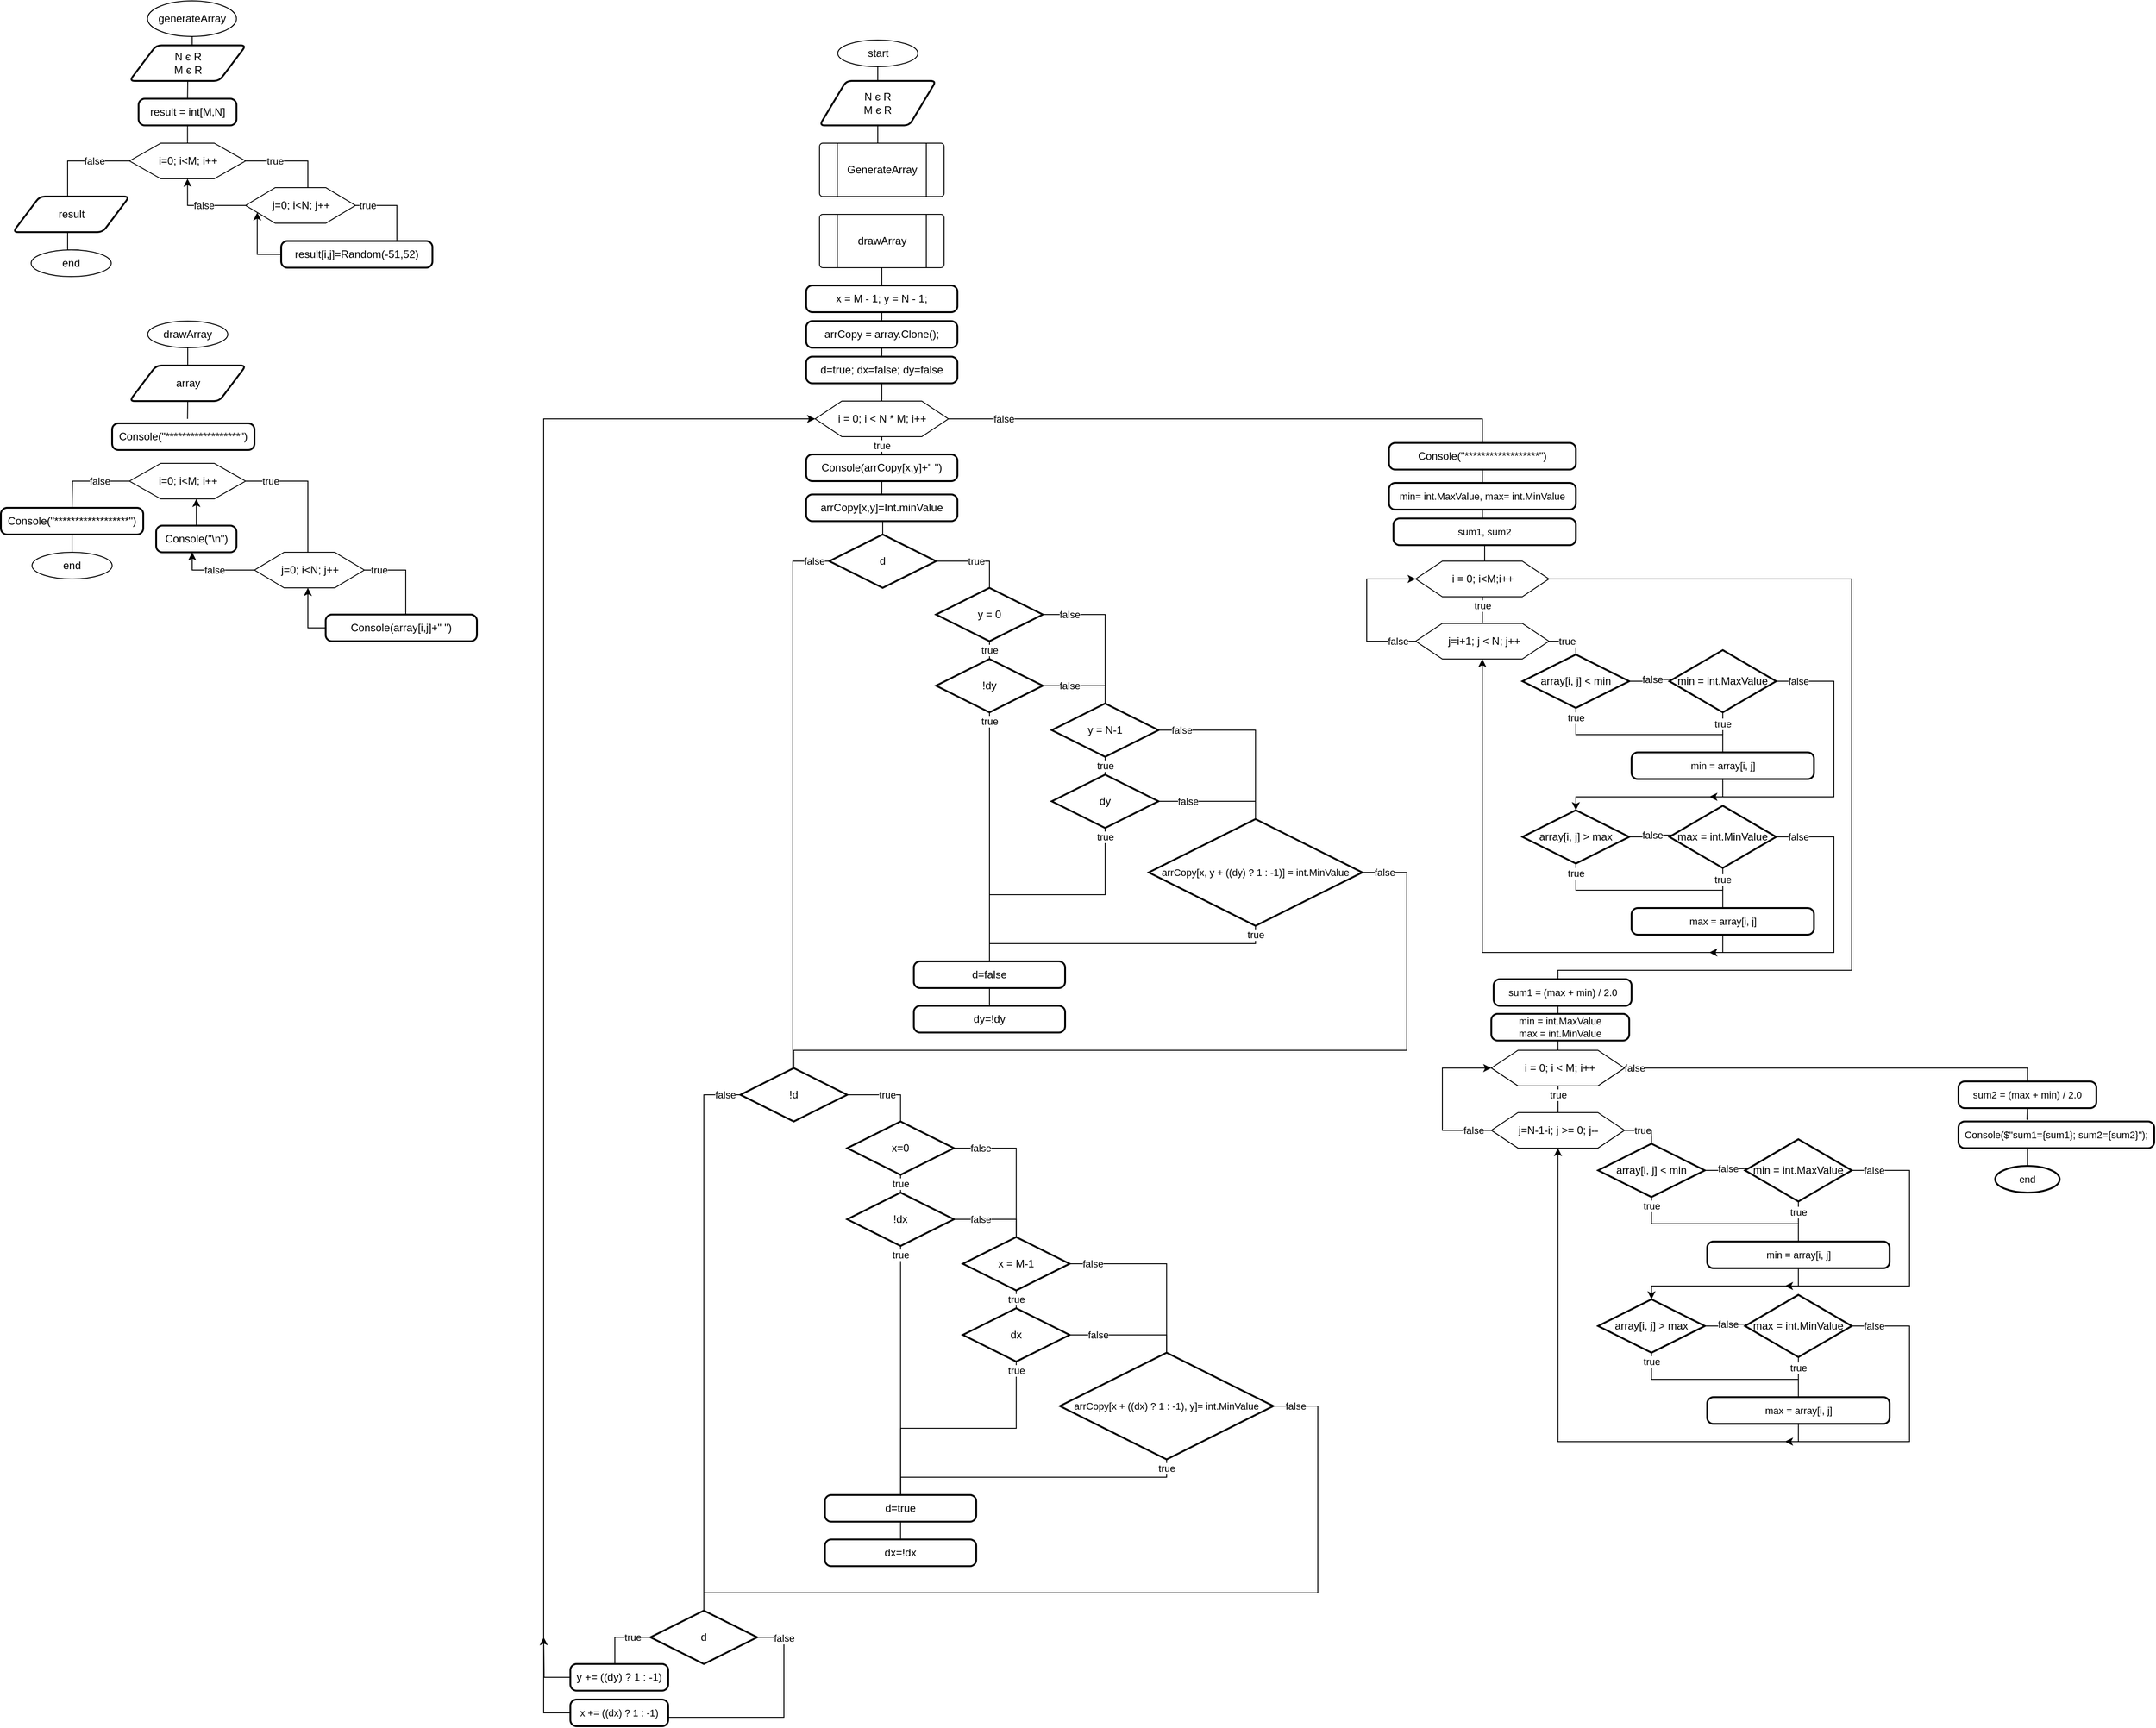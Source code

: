 <mxfile version="15.7.0" type="device"><diagram id="lzInudqwKLNqohVb2dtb" name="Page-1"><mxGraphModel dx="1760" dy="547" grid="1" gridSize="10" guides="1" tooltips="1" connect="1" arrows="1" fold="1" page="1" pageScale="1" pageWidth="827" pageHeight="1169" math="0" shadow="0"><root><mxCell id="0"/><mxCell id="1" parent="0"/><mxCell id="Ib7NTgxMP6ofR2ebiawX-1" style="edgeStyle=orthogonalEdgeStyle;rounded=0;orthogonalLoop=1;jettySize=auto;html=1;entryX=0.5;entryY=0;entryDx=0;entryDy=0;endArrow=none;endFill=0;" edge="1" parent="1" source="Ib7NTgxMP6ofR2ebiawX-2"><mxGeometry relative="1" as="geometry"><mxPoint x="175.5" y="134" as="targetPoint"/></mxGeometry></mxCell><mxCell id="Ib7NTgxMP6ofR2ebiawX-2" value="start" style="ellipse;whiteSpace=wrap;html=1;" vertex="1" parent="1"><mxGeometry x="130.5" y="74" width="90" height="30" as="geometry"/></mxCell><mxCell id="Ib7NTgxMP6ofR2ebiawX-5" style="edgeStyle=orthogonalEdgeStyle;rounded=0;orthogonalLoop=1;jettySize=auto;html=1;exitX=0.5;exitY=1;exitDx=0;exitDy=0;endArrow=none;endFill=0;" edge="1" parent="1"><mxGeometry relative="1" as="geometry"><mxPoint x="175.5" y="164" as="sourcePoint"/><mxPoint x="175.5" y="164" as="targetPoint"/></mxGeometry></mxCell><mxCell id="Ib7NTgxMP6ofR2ebiawX-10" style="edgeStyle=orthogonalEdgeStyle;rounded=0;orthogonalLoop=1;jettySize=auto;html=1;entryX=0.5;entryY=0;entryDx=0;entryDy=0;entryPerimeter=0;endArrow=none;endFill=0;" edge="1" parent="1" source="Ib7NTgxMP6ofR2ebiawX-11"><mxGeometry relative="1" as="geometry"><mxPoint x="175.5" y="190" as="targetPoint"/></mxGeometry></mxCell><mxCell id="Ib7NTgxMP6ofR2ebiawX-11" value="N є R&lt;br&gt;M є R" style="shape=parallelogram;html=1;strokeWidth=2;perimeter=parallelogramPerimeter;whiteSpace=wrap;rounded=1;arcSize=12;size=0.23;" vertex="1" parent="1"><mxGeometry x="110" y="120" width="131" height="50" as="geometry"/></mxCell><mxCell id="Ib7NTgxMP6ofR2ebiawX-25" style="edgeStyle=orthogonalEdgeStyle;rounded=0;orthogonalLoop=1;jettySize=auto;html=1;exitX=0.5;exitY=1;exitDx=0;exitDy=0;" edge="1" parent="1"><mxGeometry relative="1" as="geometry"><mxPoint x="-285" y="220" as="sourcePoint"/><mxPoint x="-285" y="220" as="targetPoint"/></mxGeometry></mxCell><mxCell id="Ib7NTgxMP6ofR2ebiawX-37" style="edgeStyle=orthogonalEdgeStyle;rounded=0;orthogonalLoop=1;jettySize=auto;html=1;exitX=0.5;exitY=1;exitDx=0;exitDy=0;entryX=0.5;entryY=0;entryDx=0;entryDy=0;endArrow=none;endFill=0;" edge="1" parent="1" source="Ib7NTgxMP6ofR2ebiawX-30" target="Ib7NTgxMP6ofR2ebiawX-36"><mxGeometry relative="1" as="geometry"/></mxCell><mxCell id="Ib7NTgxMP6ofR2ebiawX-30" value="N є R&lt;br&gt;M є R" style="shape=parallelogram;html=1;strokeWidth=2;perimeter=parallelogramPerimeter;whiteSpace=wrap;rounded=1;arcSize=12;size=0.23;" vertex="1" parent="1"><mxGeometry x="-665.5" y="80" width="131" height="40" as="geometry"/></mxCell><mxCell id="Ib7NTgxMP6ofR2ebiawX-35" value="true" style="edgeStyle=orthogonalEdgeStyle;rounded=0;orthogonalLoop=1;jettySize=auto;html=1;entryX=1;entryY=0.5;entryDx=0;entryDy=0;" edge="1" parent="1" source="Ib7NTgxMP6ofR2ebiawX-32" target="Ib7NTgxMP6ofR2ebiawX-34"><mxGeometry x="-0.626" relative="1" as="geometry"><Array as="points"><mxPoint x="-465" y="210"/><mxPoint x="-465" y="260"/></Array><mxPoint as="offset"/></mxGeometry></mxCell><mxCell id="Ib7NTgxMP6ofR2ebiawX-43" value="false" style="edgeStyle=orthogonalEdgeStyle;rounded=0;orthogonalLoop=1;jettySize=auto;html=1;exitX=0;exitY=0.5;exitDx=0;exitDy=0;entryX=0;entryY=0.5;entryDx=0;entryDy=0;" edge="1" parent="1" source="Ib7NTgxMP6ofR2ebiawX-32" target="Ib7NTgxMP6ofR2ebiawX-42"><mxGeometry x="-0.551" relative="1" as="geometry"><Array as="points"><mxPoint x="-735" y="210"/><mxPoint x="-735" y="270"/></Array><mxPoint as="offset"/></mxGeometry></mxCell><mxCell id="Ib7NTgxMP6ofR2ebiawX-32" value="i=0; i&amp;lt;M; i++" style="verticalLabelPosition=middle;verticalAlign=middle;html=1;shape=hexagon;perimeter=hexagonPerimeter2;arcSize=6;size=0.27;labelPosition=center;align=center;" vertex="1" parent="1"><mxGeometry x="-665.5" y="190" width="130.5" height="40" as="geometry"/></mxCell><mxCell id="Ib7NTgxMP6ofR2ebiawX-40" value="true" style="edgeStyle=orthogonalEdgeStyle;rounded=0;orthogonalLoop=1;jettySize=auto;html=1;exitX=1;exitY=0.75;exitDx=0;exitDy=0;endArrow=none;endFill=0;" edge="1" parent="1" source="Ib7NTgxMP6ofR2ebiawX-34" target="Ib7NTgxMP6ofR2ebiawX-39"><mxGeometry x="-0.367" relative="1" as="geometry"><Array as="points"><mxPoint x="-425" y="260"/><mxPoint x="-365" y="260"/><mxPoint x="-365" y="315"/></Array><mxPoint as="offset"/></mxGeometry></mxCell><mxCell id="Ib7NTgxMP6ofR2ebiawX-41" value="false" style="edgeStyle=orthogonalEdgeStyle;rounded=0;orthogonalLoop=1;jettySize=auto;html=1;entryX=0.5;entryY=1;entryDx=0;entryDy=0;" edge="1" parent="1" source="Ib7NTgxMP6ofR2ebiawX-34" target="Ib7NTgxMP6ofR2ebiawX-32"><mxGeometry relative="1" as="geometry"><Array as="points"><mxPoint x="-600" y="260"/></Array></mxGeometry></mxCell><mxCell id="Ib7NTgxMP6ofR2ebiawX-34" value="j=0; i&amp;lt;N; j++" style="verticalLabelPosition=middle;verticalAlign=middle;html=1;shape=hexagon;perimeter=hexagonPerimeter2;arcSize=6;size=0.27;labelPosition=center;align=center;" vertex="1" parent="1"><mxGeometry x="-535" y="240" width="123.5" height="40" as="geometry"/></mxCell><mxCell id="Ib7NTgxMP6ofR2ebiawX-38" style="edgeStyle=orthogonalEdgeStyle;rounded=0;orthogonalLoop=1;jettySize=auto;html=1;exitX=0.5;exitY=1;exitDx=0;exitDy=0;entryX=0.5;entryY=0;entryDx=0;entryDy=0;endArrow=none;endFill=0;" edge="1" parent="1" source="Ib7NTgxMP6ofR2ebiawX-36" target="Ib7NTgxMP6ofR2ebiawX-32"><mxGeometry relative="1" as="geometry"/></mxCell><mxCell id="Ib7NTgxMP6ofR2ebiawX-36" value="result = int[M,N]" style="rounded=1;whiteSpace=wrap;html=1;absoluteArcSize=1;arcSize=14;strokeWidth=2;" vertex="1" parent="1"><mxGeometry x="-655.25" y="140" width="110" height="30" as="geometry"/></mxCell><mxCell id="Ib7NTgxMP6ofR2ebiawX-47" style="edgeStyle=orthogonalEdgeStyle;rounded=0;orthogonalLoop=1;jettySize=auto;html=1;entryX=0;entryY=0.75;entryDx=0;entryDy=0;" edge="1" parent="1" source="Ib7NTgxMP6ofR2ebiawX-39" target="Ib7NTgxMP6ofR2ebiawX-34"><mxGeometry relative="1" as="geometry"><Array as="points"><mxPoint x="-522" y="315"/></Array></mxGeometry></mxCell><mxCell id="Ib7NTgxMP6ofR2ebiawX-39" value="result[i,j]=Random(-51,52)" style="rounded=1;whiteSpace=wrap;html=1;absoluteArcSize=1;arcSize=14;strokeWidth=2;" vertex="1" parent="1"><mxGeometry x="-495" y="300" width="170" height="30" as="geometry"/></mxCell><mxCell id="Ib7NTgxMP6ofR2ebiawX-48" style="edgeStyle=orthogonalEdgeStyle;rounded=0;orthogonalLoop=1;jettySize=auto;html=1;exitX=0.5;exitY=1;exitDx=0;exitDy=0;entryX=0.596;entryY=0;entryDx=0;entryDy=0;entryPerimeter=0;endArrow=none;endFill=0;" edge="1" parent="1" source="Ib7NTgxMP6ofR2ebiawX-42" target="Ib7NTgxMP6ofR2ebiawX-46"><mxGeometry relative="1" as="geometry"><Array as="points"><mxPoint x="-735" y="290"/><mxPoint x="-735" y="310"/></Array></mxGeometry></mxCell><mxCell id="Ib7NTgxMP6ofR2ebiawX-42" value="result" style="shape=parallelogram;html=1;strokeWidth=2;perimeter=parallelogramPerimeter;whiteSpace=wrap;rounded=1;arcSize=12;size=0.23;" vertex="1" parent="1"><mxGeometry x="-796.5" y="250" width="131" height="40" as="geometry"/></mxCell><mxCell id="Ib7NTgxMP6ofR2ebiawX-73" style="edgeStyle=orthogonalEdgeStyle;rounded=0;orthogonalLoop=1;jettySize=auto;html=1;exitX=0;exitY=1;exitDx=0;exitDy=0;entryX=0.5;entryY=0;entryDx=0;entryDy=0;endArrow=none;endFill=0;" edge="1" parent="1" source="Ib7NTgxMP6ofR2ebiawX-44" target="Ib7NTgxMP6ofR2ebiawX-30"><mxGeometry relative="1" as="geometry"><Array as="points"><mxPoint x="-595" y="56"/><mxPoint x="-595" y="80"/></Array></mxGeometry></mxCell><mxCell id="Ib7NTgxMP6ofR2ebiawX-44" value="generateArray" style="ellipse;whiteSpace=wrap;html=1;" vertex="1" parent="1"><mxGeometry x="-645.25" y="30" width="100" height="40" as="geometry"/></mxCell><mxCell id="Ib7NTgxMP6ofR2ebiawX-46" value="end" style="ellipse;whiteSpace=wrap;html=1;" vertex="1" parent="1"><mxGeometry x="-776" y="310" width="90" height="30" as="geometry"/></mxCell><mxCell id="Ib7NTgxMP6ofR2ebiawX-51" style="edgeStyle=orthogonalEdgeStyle;rounded=0;orthogonalLoop=1;jettySize=auto;html=1;exitX=0.5;exitY=1;exitDx=0;exitDy=0;entryX=0.5;entryY=0;entryDx=0;entryDy=0;endArrow=none;endFill=0;" edge="1" parent="1" source="Ib7NTgxMP6ofR2ebiawX-52"><mxGeometry relative="1" as="geometry"><mxPoint x="-600.25" y="500" as="targetPoint"/></mxGeometry></mxCell><mxCell id="Ib7NTgxMP6ofR2ebiawX-52" value="array" style="shape=parallelogram;html=1;strokeWidth=2;perimeter=parallelogramPerimeter;whiteSpace=wrap;rounded=1;arcSize=12;size=0.23;" vertex="1" parent="1"><mxGeometry x="-665.5" y="440" width="131" height="40" as="geometry"/></mxCell><mxCell id="Ib7NTgxMP6ofR2ebiawX-53" value="true" style="edgeStyle=orthogonalEdgeStyle;rounded=0;orthogonalLoop=1;jettySize=auto;html=1;endArrow=none;endFill=0;" edge="1" parent="1" source="Ib7NTgxMP6ofR2ebiawX-55" target="Ib7NTgxMP6ofR2ebiawX-58"><mxGeometry x="-0.626" relative="1" as="geometry"><Array as="points"><mxPoint x="-465" y="570"/></Array><mxPoint as="offset"/></mxGeometry></mxCell><mxCell id="Ib7NTgxMP6ofR2ebiawX-67" value="false" style="edgeStyle=orthogonalEdgeStyle;rounded=0;orthogonalLoop=1;jettySize=auto;html=1;exitX=0;exitY=0.5;exitDx=0;exitDy=0;endArrow=none;endFill=0;" edge="1" parent="1" source="Ib7NTgxMP6ofR2ebiawX-55"><mxGeometry x="-0.287" relative="1" as="geometry"><mxPoint x="-730" y="600" as="targetPoint"/><mxPoint as="offset"/></mxGeometry></mxCell><mxCell id="Ib7NTgxMP6ofR2ebiawX-55" value="i=0; i&amp;lt;M; i++" style="verticalLabelPosition=middle;verticalAlign=middle;html=1;shape=hexagon;perimeter=hexagonPerimeter2;arcSize=6;size=0.27;labelPosition=center;align=center;" vertex="1" parent="1"><mxGeometry x="-665.5" y="550" width="130.5" height="40" as="geometry"/></mxCell><mxCell id="Ib7NTgxMP6ofR2ebiawX-56" value="true" style="edgeStyle=orthogonalEdgeStyle;rounded=0;orthogonalLoop=1;jettySize=auto;html=1;exitX=1;exitY=0.75;exitDx=0;exitDy=0;endArrow=none;endFill=0;" edge="1" parent="1" source="Ib7NTgxMP6ofR2ebiawX-58" target="Ib7NTgxMP6ofR2ebiawX-62"><mxGeometry x="-0.367" relative="1" as="geometry"><Array as="points"><mxPoint x="-415" y="670"/><mxPoint x="-355" y="670"/><mxPoint x="-355" y="725"/></Array><mxPoint as="offset"/></mxGeometry></mxCell><mxCell id="Ib7NTgxMP6ofR2ebiawX-57" value="false" style="edgeStyle=orthogonalEdgeStyle;rounded=0;orthogonalLoop=1;jettySize=auto;html=1;" edge="1" parent="1" source="Ib7NTgxMP6ofR2ebiawX-58" target="Ib7NTgxMP6ofR2ebiawX-71"><mxGeometry relative="1" as="geometry"><Array as="points"><mxPoint x="-595" y="670"/></Array><mxPoint x="-600" y="660" as="targetPoint"/></mxGeometry></mxCell><mxCell id="Ib7NTgxMP6ofR2ebiawX-58" value="j=0; i&amp;lt;N; j++" style="verticalLabelPosition=middle;verticalAlign=middle;html=1;shape=hexagon;perimeter=hexagonPerimeter2;arcSize=6;size=0.27;labelPosition=center;align=center;" vertex="1" parent="1"><mxGeometry x="-525" y="650" width="123.5" height="40" as="geometry"/></mxCell><mxCell id="Ib7NTgxMP6ofR2ebiawX-61" style="edgeStyle=orthogonalEdgeStyle;rounded=0;orthogonalLoop=1;jettySize=auto;html=1;" edge="1" parent="1" source="Ib7NTgxMP6ofR2ebiawX-62" target="Ib7NTgxMP6ofR2ebiawX-58"><mxGeometry relative="1" as="geometry"><Array as="points"><mxPoint x="-465" y="735"/></Array></mxGeometry></mxCell><mxCell id="Ib7NTgxMP6ofR2ebiawX-62" value="Console(array[i,j]+&quot; &quot;)" style="rounded=1;whiteSpace=wrap;html=1;absoluteArcSize=1;arcSize=14;strokeWidth=2;" vertex="1" parent="1"><mxGeometry x="-445" y="720" width="170" height="30" as="geometry"/></mxCell><mxCell id="Ib7NTgxMP6ofR2ebiawX-74" style="edgeStyle=orthogonalEdgeStyle;rounded=0;orthogonalLoop=1;jettySize=auto;html=1;exitX=0.5;exitY=1;exitDx=0;exitDy=0;entryX=0.5;entryY=0;entryDx=0;entryDy=0;endArrow=none;endFill=0;" edge="1" parent="1" source="Ib7NTgxMP6ofR2ebiawX-65" target="Ib7NTgxMP6ofR2ebiawX-52"><mxGeometry relative="1" as="geometry"/></mxCell><mxCell id="Ib7NTgxMP6ofR2ebiawX-65" value="drawArray" style="ellipse;whiteSpace=wrap;html=1;" vertex="1" parent="1"><mxGeometry x="-645" y="390" width="90" height="30" as="geometry"/></mxCell><mxCell id="Ib7NTgxMP6ofR2ebiawX-66" value="end" style="ellipse;whiteSpace=wrap;html=1;" vertex="1" parent="1"><mxGeometry x="-775" y="650" width="90" height="30" as="geometry"/></mxCell><mxCell id="Ib7NTgxMP6ofR2ebiawX-68" value="Console(&quot;******************&quot;)" style="rounded=1;whiteSpace=wrap;html=1;absoluteArcSize=1;arcSize=14;strokeWidth=2;" vertex="1" parent="1"><mxGeometry x="-685" y="505" width="160" height="30" as="geometry"/></mxCell><mxCell id="Ib7NTgxMP6ofR2ebiawX-70" style="edgeStyle=orthogonalEdgeStyle;rounded=0;orthogonalLoop=1;jettySize=auto;html=1;endArrow=none;endFill=0;" edge="1" parent="1" source="Ib7NTgxMP6ofR2ebiawX-69" target="Ib7NTgxMP6ofR2ebiawX-66"><mxGeometry relative="1" as="geometry"/></mxCell><mxCell id="Ib7NTgxMP6ofR2ebiawX-69" value="Console(&quot;******************&quot;)" style="rounded=1;whiteSpace=wrap;html=1;absoluteArcSize=1;arcSize=14;strokeWidth=2;" vertex="1" parent="1"><mxGeometry x="-810" y="600" width="160" height="30" as="geometry"/></mxCell><mxCell id="Ib7NTgxMP6ofR2ebiawX-72" style="edgeStyle=orthogonalEdgeStyle;rounded=0;orthogonalLoop=1;jettySize=auto;html=1;" edge="1" parent="1" source="Ib7NTgxMP6ofR2ebiawX-71" target="Ib7NTgxMP6ofR2ebiawX-55"><mxGeometry relative="1" as="geometry"><Array as="points"><mxPoint x="-590" y="600"/><mxPoint x="-590" y="600"/></Array></mxGeometry></mxCell><mxCell id="Ib7NTgxMP6ofR2ebiawX-71" value="Console(&quot;\n&quot;)" style="rounded=1;whiteSpace=wrap;html=1;absoluteArcSize=1;arcSize=14;strokeWidth=2;" vertex="1" parent="1"><mxGeometry x="-635.5" y="620" width="90.25" height="30" as="geometry"/></mxCell><mxCell id="Ib7NTgxMP6ofR2ebiawX-75" value="GenerateArray" style="verticalLabelPosition=middle;verticalAlign=middle;html=1;shape=process;whiteSpace=wrap;rounded=1;size=0.14;arcSize=6;labelPosition=center;align=center;" vertex="1" parent="1"><mxGeometry x="110" y="190" width="140" height="60" as="geometry"/></mxCell><mxCell id="Ib7NTgxMP6ofR2ebiawX-84" style="edgeStyle=orthogonalEdgeStyle;rounded=0;orthogonalLoop=1;jettySize=auto;html=1;exitX=0.5;exitY=1;exitDx=0;exitDy=0;entryX=0.5;entryY=0;entryDx=0;entryDy=0;fontColor=none;endArrow=none;endFill=0;" edge="1" parent="1" source="Ib7NTgxMP6ofR2ebiawX-76" target="Ib7NTgxMP6ofR2ebiawX-81"><mxGeometry relative="1" as="geometry"/></mxCell><mxCell id="Ib7NTgxMP6ofR2ebiawX-76" value="drawArray" style="verticalLabelPosition=middle;verticalAlign=middle;html=1;shape=process;whiteSpace=wrap;rounded=1;size=0.14;arcSize=6;labelPosition=center;align=center;" vertex="1" parent="1"><mxGeometry x="110" y="270" width="140" height="60" as="geometry"/></mxCell><mxCell id="Ib7NTgxMP6ofR2ebiawX-80" value="true" style="edgeStyle=orthogonalEdgeStyle;rounded=0;orthogonalLoop=1;jettySize=auto;html=1;exitX=0.5;exitY=1;exitDx=0;exitDy=0;entryX=0.5;entryY=0;entryDx=0;entryDy=0;fontColor=none;endArrow=none;endFill=0;" edge="1" parent="1" source="Ib7NTgxMP6ofR2ebiawX-77" target="Ib7NTgxMP6ofR2ebiawX-79"><mxGeometry relative="1" as="geometry"/></mxCell><mxCell id="Ib7NTgxMP6ofR2ebiawX-223" value="false" style="edgeStyle=orthogonalEdgeStyle;rounded=0;orthogonalLoop=1;jettySize=auto;html=1;fontSize=11;fontColor=none;endArrow=none;endFill=0;entryX=0.5;entryY=0;entryDx=0;entryDy=0;" edge="1" parent="1" source="Ib7NTgxMP6ofR2ebiawX-77" target="Ib7NTgxMP6ofR2ebiawX-222"><mxGeometry x="-0.803" relative="1" as="geometry"><mxPoint x="510" y="500" as="targetPoint"/><Array as="points"><mxPoint x="855" y="500"/></Array><mxPoint as="offset"/></mxGeometry></mxCell><mxCell id="Ib7NTgxMP6ofR2ebiawX-77" value="i = 0; i &lt; N * M; i++" style="verticalLabelPosition=middle;verticalAlign=middle;html=1;shape=hexagon;perimeter=hexagonPerimeter2;arcSize=6;size=0.2;fontColor=none;fillColor=default;strokeColor=default;labelPosition=center;align=center;" vertex="1" parent="1"><mxGeometry x="105.13" y="480" width="149.75" height="40" as="geometry"/></mxCell><mxCell id="Ib7NTgxMP6ofR2ebiawX-89" style="edgeStyle=orthogonalEdgeStyle;rounded=0;orthogonalLoop=1;jettySize=auto;html=1;exitX=0.5;exitY=1;exitDx=0;exitDy=0;entryX=0.5;entryY=0;entryDx=0;entryDy=0;fontColor=none;endArrow=none;endFill=0;" edge="1" parent="1" source="Ib7NTgxMP6ofR2ebiawX-79" target="Ib7NTgxMP6ofR2ebiawX-88"><mxGeometry relative="1" as="geometry"/></mxCell><mxCell id="Ib7NTgxMP6ofR2ebiawX-79" value="Console(arrCopy[x,y]+&quot; &quot;)" style="rounded=1;whiteSpace=wrap;html=1;absoluteArcSize=1;arcSize=14;strokeWidth=2;" vertex="1" parent="1"><mxGeometry x="95" y="540" width="170" height="30" as="geometry"/></mxCell><mxCell id="Ib7NTgxMP6ofR2ebiawX-85" style="edgeStyle=orthogonalEdgeStyle;rounded=0;orthogonalLoop=1;jettySize=auto;html=1;exitX=0.5;exitY=1;exitDx=0;exitDy=0;fontColor=none;endArrow=none;endFill=0;" edge="1" parent="1" source="Ib7NTgxMP6ofR2ebiawX-81" target="Ib7NTgxMP6ofR2ebiawX-82"><mxGeometry relative="1" as="geometry"/></mxCell><mxCell id="Ib7NTgxMP6ofR2ebiawX-81" value="x = M - 1; y = N - 1;" style="rounded=1;whiteSpace=wrap;html=1;absoluteArcSize=1;arcSize=14;strokeWidth=2;" vertex="1" parent="1"><mxGeometry x="95" y="350" width="170" height="30" as="geometry"/></mxCell><mxCell id="Ib7NTgxMP6ofR2ebiawX-86" style="edgeStyle=orthogonalEdgeStyle;rounded=0;orthogonalLoop=1;jettySize=auto;html=1;exitX=0.5;exitY=1;exitDx=0;exitDy=0;entryX=0.5;entryY=0;entryDx=0;entryDy=0;fontColor=none;endArrow=none;endFill=0;" edge="1" parent="1" source="Ib7NTgxMP6ofR2ebiawX-82" target="Ib7NTgxMP6ofR2ebiawX-83"><mxGeometry relative="1" as="geometry"/></mxCell><mxCell id="Ib7NTgxMP6ofR2ebiawX-82" value="arrCopy = array.Clone();" style="rounded=1;whiteSpace=wrap;html=1;absoluteArcSize=1;arcSize=14;strokeWidth=2;" vertex="1" parent="1"><mxGeometry x="95" y="390" width="170" height="30" as="geometry"/></mxCell><mxCell id="Ib7NTgxMP6ofR2ebiawX-87" style="edgeStyle=orthogonalEdgeStyle;rounded=0;orthogonalLoop=1;jettySize=auto;html=1;exitX=0.5;exitY=1;exitDx=0;exitDy=0;fontColor=none;endArrow=none;endFill=0;" edge="1" parent="1" source="Ib7NTgxMP6ofR2ebiawX-83" target="Ib7NTgxMP6ofR2ebiawX-77"><mxGeometry relative="1" as="geometry"/></mxCell><mxCell id="Ib7NTgxMP6ofR2ebiawX-83" value="d=true; dx=false; dy=false" style="rounded=1;whiteSpace=wrap;html=1;absoluteArcSize=1;arcSize=14;strokeWidth=2;" vertex="1" parent="1"><mxGeometry x="95" y="430" width="170" height="30" as="geometry"/></mxCell><mxCell id="Ib7NTgxMP6ofR2ebiawX-91" style="edgeStyle=orthogonalEdgeStyle;rounded=0;orthogonalLoop=1;jettySize=auto;html=1;entryX=0.5;entryY=0;entryDx=0;entryDy=0;entryPerimeter=0;fontColor=none;endArrow=none;endFill=0;" edge="1" parent="1" source="Ib7NTgxMP6ofR2ebiawX-88" target="Ib7NTgxMP6ofR2ebiawX-90"><mxGeometry relative="1" as="geometry"><Array as="points"><mxPoint x="181" y="630"/><mxPoint x="181" y="630"/></Array></mxGeometry></mxCell><mxCell id="Ib7NTgxMP6ofR2ebiawX-88" value="arrCopy[x,y]=Int.minValue" style="rounded=1;whiteSpace=wrap;html=1;absoluteArcSize=1;arcSize=14;strokeWidth=2;" vertex="1" parent="1"><mxGeometry x="95" y="585" width="170" height="30" as="geometry"/></mxCell><mxCell id="Ib7NTgxMP6ofR2ebiawX-160" value="true" style="edgeStyle=orthogonalEdgeStyle;rounded=0;orthogonalLoop=1;jettySize=auto;html=1;entryX=0.5;entryY=0;entryDx=0;entryDy=0;entryPerimeter=0;fontSize=11;fontColor=none;endArrow=none;endFill=0;exitX=1;exitY=0.5;exitDx=0;exitDy=0;exitPerimeter=0;" edge="1" parent="1" source="Ib7NTgxMP6ofR2ebiawX-90" target="Ib7NTgxMP6ofR2ebiawX-93"><mxGeometry relative="1" as="geometry"><Array as="points"><mxPoint x="301" y="660"/></Array></mxGeometry></mxCell><mxCell id="Ib7NTgxMP6ofR2ebiawX-187" value="false" style="edgeStyle=orthogonalEdgeStyle;rounded=0;orthogonalLoop=1;jettySize=auto;html=1;entryX=0.5;entryY=0;entryDx=0;entryDy=0;fontSize=11;fontColor=none;endArrow=none;endFill=0;entryPerimeter=0;" edge="1" parent="1" source="Ib7NTgxMP6ofR2ebiawX-90" target="Ib7NTgxMP6ofR2ebiawX-191"><mxGeometry x="-0.944" relative="1" as="geometry"><Array as="points"><mxPoint x="80" y="660"/><mxPoint x="80" y="1230"/></Array><mxPoint as="offset"/></mxGeometry></mxCell><mxCell id="Ib7NTgxMP6ofR2ebiawX-90" value="d" style="strokeWidth=2;html=1;shape=mxgraph.flowchart.decision;whiteSpace=wrap;fontColor=none;fillColor=default;gradientColor=none;" vertex="1" parent="1"><mxGeometry x="121" y="630" width="120" height="60" as="geometry"/></mxCell><mxCell id="Ib7NTgxMP6ofR2ebiawX-159" value="false" style="edgeStyle=orthogonalEdgeStyle;rounded=0;orthogonalLoop=1;jettySize=auto;html=1;exitX=1;exitY=0.5;exitDx=0;exitDy=0;exitPerimeter=0;entryX=0.5;entryY=0;entryDx=0;entryDy=0;entryPerimeter=0;fontSize=11;fontColor=none;endArrow=none;endFill=0;" edge="1" parent="1" source="Ib7NTgxMP6ofR2ebiawX-92" target="Ib7NTgxMP6ofR2ebiawX-101"><mxGeometry x="-0.333" relative="1" as="geometry"><mxPoint as="offset"/></mxGeometry></mxCell><mxCell id="Ib7NTgxMP6ofR2ebiawX-163" value="true" style="edgeStyle=orthogonalEdgeStyle;rounded=0;orthogonalLoop=1;jettySize=auto;html=1;exitX=0.5;exitY=1;exitDx=0;exitDy=0;exitPerimeter=0;fontSize=11;fontColor=none;endArrow=none;endFill=0;" edge="1" parent="1" source="Ib7NTgxMP6ofR2ebiawX-92" target="Ib7NTgxMP6ofR2ebiawX-105"><mxGeometry x="-0.929" relative="1" as="geometry"><mxPoint as="offset"/></mxGeometry></mxCell><mxCell id="Ib7NTgxMP6ofR2ebiawX-92" value="!dy" style="strokeWidth=2;html=1;shape=mxgraph.flowchart.decision;whiteSpace=wrap;fontColor=none;fillColor=default;gradientColor=none;" vertex="1" parent="1"><mxGeometry x="241" y="770" width="120" height="60" as="geometry"/></mxCell><mxCell id="Ib7NTgxMP6ofR2ebiawX-98" value="true" style="edgeStyle=orthogonalEdgeStyle;rounded=0;orthogonalLoop=1;jettySize=auto;html=1;exitX=0.5;exitY=1;exitDx=0;exitDy=0;exitPerimeter=0;entryX=0.5;entryY=0;entryDx=0;entryDy=0;entryPerimeter=0;fontColor=none;endArrow=none;endFill=0;" edge="1" parent="1" source="Ib7NTgxMP6ofR2ebiawX-93" target="Ib7NTgxMP6ofR2ebiawX-92"><mxGeometry relative="1" as="geometry"/></mxCell><mxCell id="Ib7NTgxMP6ofR2ebiawX-158" value="false" style="edgeStyle=orthogonalEdgeStyle;rounded=0;orthogonalLoop=1;jettySize=auto;html=1;entryX=0.5;entryY=0;entryDx=0;entryDy=0;entryPerimeter=0;fontSize=11;fontColor=none;endArrow=none;endFill=0;" edge="1" parent="1" source="Ib7NTgxMP6ofR2ebiawX-93" target="Ib7NTgxMP6ofR2ebiawX-101"><mxGeometry x="-0.647" relative="1" as="geometry"><mxPoint as="offset"/></mxGeometry></mxCell><mxCell id="Ib7NTgxMP6ofR2ebiawX-93" value="y = 0" style="strokeWidth=2;html=1;shape=mxgraph.flowchart.decision;whiteSpace=wrap;fontColor=none;fillColor=default;gradientColor=none;" vertex="1" parent="1"><mxGeometry x="241" y="690" width="120" height="60" as="geometry"/></mxCell><mxCell id="Ib7NTgxMP6ofR2ebiawX-162" value="false" style="edgeStyle=orthogonalEdgeStyle;rounded=0;orthogonalLoop=1;jettySize=auto;html=1;exitX=1;exitY=0.5;exitDx=0;exitDy=0;exitPerimeter=0;fontSize=11;fontColor=none;endArrow=none;endFill=0;" edge="1" parent="1" source="Ib7NTgxMP6ofR2ebiawX-99" target="Ib7NTgxMP6ofR2ebiawX-103"><mxGeometry x="-0.5" relative="1" as="geometry"><mxPoint as="offset"/></mxGeometry></mxCell><mxCell id="Ib7NTgxMP6ofR2ebiawX-164" value="true" style="edgeStyle=orthogonalEdgeStyle;rounded=0;orthogonalLoop=1;jettySize=auto;html=1;exitX=0.5;exitY=1;exitDx=0;exitDy=0;exitPerimeter=0;fontSize=11;fontColor=none;endArrow=none;endFill=0;entryX=0.5;entryY=0;entryDx=0;entryDy=0;" edge="1" parent="1" source="Ib7NTgxMP6ofR2ebiawX-99" target="Ib7NTgxMP6ofR2ebiawX-105"><mxGeometry x="-0.929" relative="1" as="geometry"><mxPoint x="300" y="1070.0" as="targetPoint"/><mxPoint as="offset"/></mxGeometry></mxCell><mxCell id="Ib7NTgxMP6ofR2ebiawX-99" value="dy" style="strokeWidth=2;html=1;shape=mxgraph.flowchart.decision;whiteSpace=wrap;fontColor=none;fillColor=default;gradientColor=none;" vertex="1" parent="1"><mxGeometry x="371" y="900" width="120" height="60" as="geometry"/></mxCell><mxCell id="Ib7NTgxMP6ofR2ebiawX-100" value="true" style="edgeStyle=orthogonalEdgeStyle;rounded=0;orthogonalLoop=1;jettySize=auto;html=1;exitX=0.5;exitY=1;exitDx=0;exitDy=0;exitPerimeter=0;entryX=0.5;entryY=0;entryDx=0;entryDy=0;entryPerimeter=0;fontColor=none;endArrow=none;endFill=0;" edge="1" parent="1" source="Ib7NTgxMP6ofR2ebiawX-101" target="Ib7NTgxMP6ofR2ebiawX-99"><mxGeometry relative="1" as="geometry"/></mxCell><mxCell id="Ib7NTgxMP6ofR2ebiawX-161" value="false" style="edgeStyle=orthogonalEdgeStyle;rounded=0;orthogonalLoop=1;jettySize=auto;html=1;exitX=1;exitY=0.5;exitDx=0;exitDy=0;exitPerimeter=0;fontSize=11;fontColor=none;endArrow=none;endFill=0;" edge="1" parent="1" source="Ib7NTgxMP6ofR2ebiawX-101" target="Ib7NTgxMP6ofR2ebiawX-103"><mxGeometry x="-0.75" relative="1" as="geometry"><mxPoint as="offset"/></mxGeometry></mxCell><mxCell id="Ib7NTgxMP6ofR2ebiawX-101" value="y = N-1" style="strokeWidth=2;html=1;shape=mxgraph.flowchart.decision;whiteSpace=wrap;fontColor=none;fillColor=default;gradientColor=none;" vertex="1" parent="1"><mxGeometry x="371" y="820" width="120" height="60" as="geometry"/></mxCell><mxCell id="Ib7NTgxMP6ofR2ebiawX-165" value="true" style="edgeStyle=orthogonalEdgeStyle;rounded=0;orthogonalLoop=1;jettySize=auto;html=1;exitX=0.5;exitY=1;exitDx=0;exitDy=0;exitPerimeter=0;fontSize=11;fontColor=none;endArrow=none;endFill=0;" edge="1" parent="1" source="Ib7NTgxMP6ofR2ebiawX-103" target="Ib7NTgxMP6ofR2ebiawX-105"><mxGeometry x="-0.941" relative="1" as="geometry"><mxPoint as="offset"/></mxGeometry></mxCell><mxCell id="Ib7NTgxMP6ofR2ebiawX-186" value="false" style="edgeStyle=orthogonalEdgeStyle;rounded=0;orthogonalLoop=1;jettySize=auto;html=1;entryX=0.5;entryY=0;entryDx=0;entryDy=0;entryPerimeter=0;fontSize=11;fontColor=none;endArrow=none;endFill=0;" edge="1" parent="1" source="Ib7NTgxMP6ofR2ebiawX-103" target="Ib7NTgxMP6ofR2ebiawX-191"><mxGeometry x="-0.948" relative="1" as="geometry"><mxPoint x="301" y="1310" as="targetPoint"/><Array as="points"><mxPoint x="770" y="1010"/><mxPoint x="770" y="1210"/><mxPoint x="81" y="1210"/></Array><mxPoint as="offset"/></mxGeometry></mxCell><mxCell id="Ib7NTgxMP6ofR2ebiawX-103" value="arrCopy[x, y + ((dy) ? 1 : -1)] = int.MinValue" style="strokeWidth=2;html=1;shape=mxgraph.flowchart.decision;whiteSpace=wrap;fontColor=none;fillColor=default;gradientColor=none;fontSize=11;" vertex="1" parent="1"><mxGeometry x="480" y="950" width="240" height="120" as="geometry"/></mxCell><mxCell id="Ib7NTgxMP6ofR2ebiawX-110" style="edgeStyle=orthogonalEdgeStyle;rounded=0;orthogonalLoop=1;jettySize=auto;html=1;exitX=0.5;exitY=1;exitDx=0;exitDy=0;entryX=0.5;entryY=0;entryDx=0;entryDy=0;fontSize=11;fontColor=none;endArrow=none;endFill=0;" edge="1" parent="1" source="Ib7NTgxMP6ofR2ebiawX-105" target="Ib7NTgxMP6ofR2ebiawX-106"><mxGeometry relative="1" as="geometry"/></mxCell><mxCell id="Ib7NTgxMP6ofR2ebiawX-105" value="d=false" style="rounded=1;whiteSpace=wrap;html=1;absoluteArcSize=1;arcSize=14;strokeWidth=2;" vertex="1" parent="1"><mxGeometry x="216" y="1110" width="170" height="30" as="geometry"/></mxCell><mxCell id="Ib7NTgxMP6ofR2ebiawX-106" value="dy=!dy" style="rounded=1;whiteSpace=wrap;html=1;absoluteArcSize=1;arcSize=14;strokeWidth=2;" vertex="1" parent="1"><mxGeometry x="216" y="1160" width="170" height="30" as="geometry"/></mxCell><mxCell id="Ib7NTgxMP6ofR2ebiawX-189" value="true" style="edgeStyle=orthogonalEdgeStyle;rounded=0;orthogonalLoop=1;jettySize=auto;html=1;entryX=0.5;entryY=0;entryDx=0;entryDy=0;entryPerimeter=0;fontSize=11;fontColor=none;endArrow=none;endFill=0;exitX=1;exitY=0.5;exitDx=0;exitDy=0;exitPerimeter=0;" edge="1" parent="1" source="Ib7NTgxMP6ofR2ebiawX-191" target="Ib7NTgxMP6ofR2ebiawX-197"><mxGeometry relative="1" as="geometry"><Array as="points"><mxPoint x="201.11" y="1260"/></Array></mxGeometry></mxCell><mxCell id="Ib7NTgxMP6ofR2ebiawX-190" value="false" style="edgeStyle=orthogonalEdgeStyle;rounded=0;orthogonalLoop=1;jettySize=auto;html=1;fontSize=11;fontColor=none;endArrow=none;endFill=0;entryX=0.5;entryY=0;entryDx=0;entryDy=0;entryPerimeter=0;" edge="1" parent="1" source="Ib7NTgxMP6ofR2ebiawX-191" target="Ib7NTgxMP6ofR2ebiawX-212"><mxGeometry x="-0.944" relative="1" as="geometry"><Array as="points"><mxPoint x="-20" y="1260"/></Array><mxPoint as="offset"/><mxPoint x="-20" y="1760" as="targetPoint"/></mxGeometry></mxCell><mxCell id="Ib7NTgxMP6ofR2ebiawX-191" value="!d" style="strokeWidth=2;html=1;shape=mxgraph.flowchart.decision;whiteSpace=wrap;fontColor=none;fillColor=default;gradientColor=none;" vertex="1" parent="1"><mxGeometry x="21.11" y="1230" width="120" height="60" as="geometry"/></mxCell><mxCell id="Ib7NTgxMP6ofR2ebiawX-192" value="false" style="edgeStyle=orthogonalEdgeStyle;rounded=0;orthogonalLoop=1;jettySize=auto;html=1;exitX=1;exitY=0.5;exitDx=0;exitDy=0;exitPerimeter=0;entryX=0.5;entryY=0;entryDx=0;entryDy=0;entryPerimeter=0;fontSize=11;fontColor=none;endArrow=none;endFill=0;" edge="1" parent="1" source="Ib7NTgxMP6ofR2ebiawX-194" target="Ib7NTgxMP6ofR2ebiawX-203"><mxGeometry x="-0.333" relative="1" as="geometry"><mxPoint as="offset"/></mxGeometry></mxCell><mxCell id="Ib7NTgxMP6ofR2ebiawX-193" value="true" style="edgeStyle=orthogonalEdgeStyle;rounded=0;orthogonalLoop=1;jettySize=auto;html=1;exitX=0.5;exitY=1;exitDx=0;exitDy=0;exitPerimeter=0;fontSize=11;fontColor=none;endArrow=none;endFill=0;" edge="1" parent="1" source="Ib7NTgxMP6ofR2ebiawX-194" target="Ib7NTgxMP6ofR2ebiawX-208"><mxGeometry x="-0.929" relative="1" as="geometry"><mxPoint as="offset"/></mxGeometry></mxCell><mxCell id="Ib7NTgxMP6ofR2ebiawX-194" value="!dx" style="strokeWidth=2;html=1;shape=mxgraph.flowchart.decision;whiteSpace=wrap;fontColor=none;fillColor=default;gradientColor=none;" vertex="1" parent="1"><mxGeometry x="141.11" y="1370" width="120" height="60" as="geometry"/></mxCell><mxCell id="Ib7NTgxMP6ofR2ebiawX-195" value="true" style="edgeStyle=orthogonalEdgeStyle;rounded=0;orthogonalLoop=1;jettySize=auto;html=1;exitX=0.5;exitY=1;exitDx=0;exitDy=0;exitPerimeter=0;entryX=0.5;entryY=0;entryDx=0;entryDy=0;entryPerimeter=0;fontColor=none;endArrow=none;endFill=0;" edge="1" parent="1" source="Ib7NTgxMP6ofR2ebiawX-197" target="Ib7NTgxMP6ofR2ebiawX-194"><mxGeometry relative="1" as="geometry"/></mxCell><mxCell id="Ib7NTgxMP6ofR2ebiawX-196" value="false" style="edgeStyle=orthogonalEdgeStyle;rounded=0;orthogonalLoop=1;jettySize=auto;html=1;entryX=0.5;entryY=0;entryDx=0;entryDy=0;entryPerimeter=0;fontSize=11;fontColor=none;endArrow=none;endFill=0;" edge="1" parent="1" source="Ib7NTgxMP6ofR2ebiawX-197" target="Ib7NTgxMP6ofR2ebiawX-203"><mxGeometry x="-0.647" relative="1" as="geometry"><mxPoint as="offset"/></mxGeometry></mxCell><mxCell id="Ib7NTgxMP6ofR2ebiawX-197" value="x=0" style="strokeWidth=2;html=1;shape=mxgraph.flowchart.decision;whiteSpace=wrap;fontColor=none;fillColor=default;gradientColor=none;" vertex="1" parent="1"><mxGeometry x="141.11" y="1290" width="120" height="60" as="geometry"/></mxCell><mxCell id="Ib7NTgxMP6ofR2ebiawX-198" value="false" style="edgeStyle=orthogonalEdgeStyle;rounded=0;orthogonalLoop=1;jettySize=auto;html=1;exitX=1;exitY=0.5;exitDx=0;exitDy=0;exitPerimeter=0;fontSize=11;fontColor=none;endArrow=none;endFill=0;" edge="1" parent="1" source="Ib7NTgxMP6ofR2ebiawX-200" target="Ib7NTgxMP6ofR2ebiawX-206"><mxGeometry x="-0.5" relative="1" as="geometry"><mxPoint as="offset"/></mxGeometry></mxCell><mxCell id="Ib7NTgxMP6ofR2ebiawX-199" value="true" style="edgeStyle=orthogonalEdgeStyle;rounded=0;orthogonalLoop=1;jettySize=auto;html=1;exitX=0.5;exitY=1;exitDx=0;exitDy=0;exitPerimeter=0;fontSize=11;fontColor=none;endArrow=none;endFill=0;entryX=0.5;entryY=0;entryDx=0;entryDy=0;" edge="1" parent="1" source="Ib7NTgxMP6ofR2ebiawX-200" target="Ib7NTgxMP6ofR2ebiawX-208"><mxGeometry x="-0.929" relative="1" as="geometry"><mxPoint x="200.11" y="1670.0" as="targetPoint"/><mxPoint as="offset"/></mxGeometry></mxCell><mxCell id="Ib7NTgxMP6ofR2ebiawX-200" value="dx" style="strokeWidth=2;html=1;shape=mxgraph.flowchart.decision;whiteSpace=wrap;fontColor=none;fillColor=default;gradientColor=none;" vertex="1" parent="1"><mxGeometry x="271.11" y="1500" width="120" height="60" as="geometry"/></mxCell><mxCell id="Ib7NTgxMP6ofR2ebiawX-201" value="true" style="edgeStyle=orthogonalEdgeStyle;rounded=0;orthogonalLoop=1;jettySize=auto;html=1;exitX=0.5;exitY=1;exitDx=0;exitDy=0;exitPerimeter=0;entryX=0.5;entryY=0;entryDx=0;entryDy=0;entryPerimeter=0;fontColor=none;endArrow=none;endFill=0;" edge="1" parent="1" source="Ib7NTgxMP6ofR2ebiawX-203" target="Ib7NTgxMP6ofR2ebiawX-200"><mxGeometry relative="1" as="geometry"/></mxCell><mxCell id="Ib7NTgxMP6ofR2ebiawX-202" value="false" style="edgeStyle=orthogonalEdgeStyle;rounded=0;orthogonalLoop=1;jettySize=auto;html=1;exitX=1;exitY=0.5;exitDx=0;exitDy=0;exitPerimeter=0;fontSize=11;fontColor=none;endArrow=none;endFill=0;" edge="1" parent="1" source="Ib7NTgxMP6ofR2ebiawX-203" target="Ib7NTgxMP6ofR2ebiawX-206"><mxGeometry x="-0.75" relative="1" as="geometry"><mxPoint as="offset"/></mxGeometry></mxCell><mxCell id="Ib7NTgxMP6ofR2ebiawX-203" value="x = M-1" style="strokeWidth=2;html=1;shape=mxgraph.flowchart.decision;whiteSpace=wrap;fontColor=none;fillColor=default;gradientColor=none;" vertex="1" parent="1"><mxGeometry x="271.11" y="1420" width="120" height="60" as="geometry"/></mxCell><mxCell id="Ib7NTgxMP6ofR2ebiawX-204" value="true" style="edgeStyle=orthogonalEdgeStyle;rounded=0;orthogonalLoop=1;jettySize=auto;html=1;exitX=0.5;exitY=1;exitDx=0;exitDy=0;exitPerimeter=0;fontSize=11;fontColor=none;endArrow=none;endFill=0;" edge="1" parent="1" source="Ib7NTgxMP6ofR2ebiawX-206" target="Ib7NTgxMP6ofR2ebiawX-208"><mxGeometry x="-0.941" relative="1" as="geometry"><mxPoint as="offset"/></mxGeometry></mxCell><mxCell id="Ib7NTgxMP6ofR2ebiawX-205" value="false" style="edgeStyle=orthogonalEdgeStyle;rounded=0;orthogonalLoop=1;jettySize=auto;html=1;fontSize=11;fontColor=none;endArrow=none;endFill=0;entryX=0.5;entryY=0;entryDx=0;entryDy=0;entryPerimeter=0;" edge="1" parent="1" source="Ib7NTgxMP6ofR2ebiawX-206" target="Ib7NTgxMP6ofR2ebiawX-212"><mxGeometry x="-0.948" relative="1" as="geometry"><mxPoint x="-30" y="1850" as="targetPoint"/><Array as="points"><mxPoint x="670" y="1610"/><mxPoint x="670" y="1820"/></Array><mxPoint as="offset"/></mxGeometry></mxCell><mxCell id="Ib7NTgxMP6ofR2ebiawX-206" value="arrCopy[x + ((dx) ? 1 : -1), y]= int.MinValue" style="strokeWidth=2;html=1;shape=mxgraph.flowchart.decision;whiteSpace=wrap;fontColor=none;fillColor=default;gradientColor=none;fontSize=11;" vertex="1" parent="1"><mxGeometry x="380.11" y="1550" width="240" height="120" as="geometry"/></mxCell><mxCell id="Ib7NTgxMP6ofR2ebiawX-207" style="edgeStyle=orthogonalEdgeStyle;rounded=0;orthogonalLoop=1;jettySize=auto;html=1;exitX=0.5;exitY=1;exitDx=0;exitDy=0;entryX=0.5;entryY=0;entryDx=0;entryDy=0;fontSize=11;fontColor=none;endArrow=none;endFill=0;" edge="1" parent="1" source="Ib7NTgxMP6ofR2ebiawX-208" target="Ib7NTgxMP6ofR2ebiawX-210"><mxGeometry relative="1" as="geometry"/></mxCell><mxCell id="Ib7NTgxMP6ofR2ebiawX-208" value="d=true" style="rounded=1;whiteSpace=wrap;html=1;absoluteArcSize=1;arcSize=14;strokeWidth=2;" vertex="1" parent="1"><mxGeometry x="116.11" y="1710" width="170" height="30" as="geometry"/></mxCell><mxCell id="Ib7NTgxMP6ofR2ebiawX-210" value="dx=!dx" style="rounded=1;whiteSpace=wrap;html=1;absoluteArcSize=1;arcSize=14;strokeWidth=2;" vertex="1" parent="1"><mxGeometry x="116.11" y="1760" width="170" height="30" as="geometry"/></mxCell><mxCell id="Ib7NTgxMP6ofR2ebiawX-217" value="false" style="edgeStyle=orthogonalEdgeStyle;rounded=0;orthogonalLoop=1;jettySize=auto;html=1;exitX=1;exitY=0.5;exitDx=0;exitDy=0;exitPerimeter=0;entryX=1;entryY=0.5;entryDx=0;entryDy=0;fontSize=11;fontColor=none;endArrow=none;endFill=0;" edge="1" parent="1" source="Ib7NTgxMP6ofR2ebiawX-212" target="Ib7NTgxMP6ofR2ebiawX-215"><mxGeometry x="-0.759" relative="1" as="geometry"><Array as="points"><mxPoint x="70" y="1870"/><mxPoint x="70" y="1960"/><mxPoint x="-60" y="1960"/></Array><mxPoint as="offset"/></mxGeometry></mxCell><mxCell id="Ib7NTgxMP6ofR2ebiawX-218" value="true" style="edgeStyle=orthogonalEdgeStyle;rounded=0;orthogonalLoop=1;jettySize=auto;html=1;exitX=0;exitY=0.5;exitDx=0;exitDy=0;exitPerimeter=0;fontSize=11;fontColor=none;endArrow=none;endFill=0;" edge="1" parent="1" source="Ib7NTgxMP6ofR2ebiawX-212"><mxGeometry x="-0.692" relative="1" as="geometry"><mxPoint x="-160" y="1920" as="targetPoint"/><Array as="points"><mxPoint x="-120" y="1870"/><mxPoint x="-120" y="1920"/></Array><mxPoint as="offset"/></mxGeometry></mxCell><mxCell id="Ib7NTgxMP6ofR2ebiawX-212" value="d" style="strokeWidth=2;html=1;shape=mxgraph.flowchart.decision;whiteSpace=wrap;fontColor=none;fillColor=default;gradientColor=none;" vertex="1" parent="1"><mxGeometry x="-80.0" y="1840" width="120" height="60" as="geometry"/></mxCell><mxCell id="Ib7NTgxMP6ofR2ebiawX-220" style="edgeStyle=orthogonalEdgeStyle;rounded=0;orthogonalLoop=1;jettySize=auto;html=1;fontSize=11;fontColor=none;endArrow=classic;endFill=1;" edge="1" parent="1" source="Ib7NTgxMP6ofR2ebiawX-213"><mxGeometry relative="1" as="geometry"><mxPoint x="-200" y="1870" as="targetPoint"/></mxGeometry></mxCell><mxCell id="Ib7NTgxMP6ofR2ebiawX-213" value="y += ((dy) ? 1 : -1)" style="rounded=1;whiteSpace=wrap;html=1;absoluteArcSize=1;arcSize=14;strokeWidth=2;" vertex="1" parent="1"><mxGeometry x="-170" y="1900" width="110" height="30" as="geometry"/></mxCell><mxCell id="Ib7NTgxMP6ofR2ebiawX-219" style="edgeStyle=orthogonalEdgeStyle;rounded=0;orthogonalLoop=1;jettySize=auto;html=1;fontSize=11;fontColor=none;endArrow=classic;endFill=1;entryX=0;entryY=0.5;entryDx=0;entryDy=0;" edge="1" parent="1" source="Ib7NTgxMP6ofR2ebiawX-215" target="Ib7NTgxMP6ofR2ebiawX-77"><mxGeometry relative="1" as="geometry"><mxPoint x="-200" y="1040" as="targetPoint"/><Array as="points"><mxPoint x="-200" y="1955"/><mxPoint x="-200" y="500"/></Array></mxGeometry></mxCell><mxCell id="Ib7NTgxMP6ofR2ebiawX-215" value="&lt;span style=&quot;font-size: 11px ; text-align: left&quot;&gt;x += ((dx) ? 1 : -1)&lt;/span&gt;" style="rounded=1;whiteSpace=wrap;html=1;absoluteArcSize=1;arcSize=14;strokeWidth=2;" vertex="1" parent="1"><mxGeometry x="-170" y="1940" width="110" height="30" as="geometry"/></mxCell><mxCell id="Ib7NTgxMP6ofR2ebiawX-227" style="edgeStyle=orthogonalEdgeStyle;rounded=0;orthogonalLoop=1;jettySize=auto;html=1;exitX=0.5;exitY=1;exitDx=0;exitDy=0;entryX=0.471;entryY=0;entryDx=0;entryDy=0;entryPerimeter=0;fontSize=11;fontColor=none;endArrow=none;endFill=0;" edge="1" parent="1" source="Ib7NTgxMP6ofR2ebiawX-222" target="Ib7NTgxMP6ofR2ebiawX-225"><mxGeometry relative="1" as="geometry"><Array as="points"><mxPoint x="855" y="572"/></Array></mxGeometry></mxCell><mxCell id="Ib7NTgxMP6ofR2ebiawX-222" value="Console(&quot;******************&quot;)" style="rounded=1;whiteSpace=wrap;html=1;absoluteArcSize=1;arcSize=14;strokeWidth=2;" vertex="1" parent="1"><mxGeometry x="750" y="527" width="210" height="30" as="geometry"/></mxCell><mxCell id="Ib7NTgxMP6ofR2ebiawX-230" style="edgeStyle=orthogonalEdgeStyle;rounded=0;orthogonalLoop=1;jettySize=auto;html=1;exitX=0.5;exitY=1;exitDx=0;exitDy=0;entryX=0.537;entryY=0.067;entryDx=0;entryDy=0;entryPerimeter=0;fontSize=11;fontColor=none;endArrow=none;endFill=0;" edge="1" parent="1" source="Ib7NTgxMP6ofR2ebiawX-225" target="Ib7NTgxMP6ofR2ebiawX-229"><mxGeometry relative="1" as="geometry"><Array as="points"><mxPoint x="855" y="614"/></Array></mxGeometry></mxCell><mxCell id="Ib7NTgxMP6ofR2ebiawX-225" value="&lt;span style=&quot;font-size: 11px ; text-align: left&quot;&gt;min= int.MaxValue, max= int.MinValue&lt;/span&gt;" style="rounded=1;whiteSpace=wrap;html=1;absoluteArcSize=1;arcSize=14;strokeWidth=2;" vertex="1" parent="1"><mxGeometry x="750" y="572" width="210" height="30" as="geometry"/></mxCell><mxCell id="Ib7NTgxMP6ofR2ebiawX-232" style="edgeStyle=orthogonalEdgeStyle;rounded=0;orthogonalLoop=1;jettySize=auto;html=1;exitX=0.5;exitY=1;exitDx=0;exitDy=0;fontSize=11;fontColor=none;endArrow=none;endFill=0;" edge="1" parent="1" source="Ib7NTgxMP6ofR2ebiawX-229" target="Ib7NTgxMP6ofR2ebiawX-231"><mxGeometry relative="1" as="geometry"/></mxCell><mxCell id="Ib7NTgxMP6ofR2ebiawX-229" value="&lt;span style=&quot;font-size: 11px ; text-align: left&quot;&gt;sum1, sum2&lt;/span&gt;" style="rounded=1;whiteSpace=wrap;html=1;absoluteArcSize=1;arcSize=14;strokeWidth=2;" vertex="1" parent="1"><mxGeometry x="755" y="612" width="205" height="30" as="geometry"/></mxCell><mxCell id="Ib7NTgxMP6ofR2ebiawX-234" value="true" style="edgeStyle=orthogonalEdgeStyle;rounded=0;orthogonalLoop=1;jettySize=auto;html=1;exitX=0.625;exitY=1;exitDx=0;exitDy=0;fontSize=11;fontColor=none;endArrow=none;endFill=0;" edge="1" parent="1" source="Ib7NTgxMP6ofR2ebiawX-231" target="Ib7NTgxMP6ofR2ebiawX-233"><mxGeometry x="0.177" relative="1" as="geometry"><Array as="points"><mxPoint x="855" y="700"/></Array><mxPoint as="offset"/></mxGeometry></mxCell><mxCell id="Ib7NTgxMP6ofR2ebiawX-276" style="edgeStyle=orthogonalEdgeStyle;rounded=0;orthogonalLoop=1;jettySize=auto;html=1;entryX=0.5;entryY=0;entryDx=0;entryDy=0;fontSize=11;fontColor=none;endArrow=none;endFill=0;" edge="1" parent="1" source="Ib7NTgxMP6ofR2ebiawX-231" target="Ib7NTgxMP6ofR2ebiawX-256"><mxGeometry relative="1" as="geometry"><Array as="points"><mxPoint x="1270" y="680"/><mxPoint x="1270" y="1120"/><mxPoint x="940" y="1120"/></Array></mxGeometry></mxCell><mxCell id="Ib7NTgxMP6ofR2ebiawX-231" value="i = 0; i&amp;lt;M;i++" style="verticalLabelPosition=middle;verticalAlign=middle;html=1;shape=hexagon;perimeter=hexagonPerimeter2;arcSize=6;size=0.2;fontColor=none;fillColor=default;strokeColor=default;labelPosition=center;align=center;" vertex="1" parent="1"><mxGeometry x="780" y="660" width="149.75" height="40" as="geometry"/></mxCell><mxCell id="Ib7NTgxMP6ofR2ebiawX-235" value="false" style="edgeStyle=orthogonalEdgeStyle;rounded=0;orthogonalLoop=1;jettySize=auto;html=1;entryX=0;entryY=0.5;entryDx=0;entryDy=0;fontSize=11;fontColor=none;endArrow=classic;endFill=1;" edge="1" parent="1" source="Ib7NTgxMP6ofR2ebiawX-233" target="Ib7NTgxMP6ofR2ebiawX-231"><mxGeometry x="-0.778" relative="1" as="geometry"><Array as="points"><mxPoint x="725" y="750"/><mxPoint x="725" y="680"/></Array><mxPoint as="offset"/></mxGeometry></mxCell><mxCell id="Ib7NTgxMP6ofR2ebiawX-238" value="true" style="edgeStyle=orthogonalEdgeStyle;rounded=0;orthogonalLoop=1;jettySize=auto;html=1;exitX=1;exitY=0.5;exitDx=0;exitDy=0;entryX=0.5;entryY=0;entryDx=0;entryDy=0;entryPerimeter=0;fontSize=11;fontColor=none;endArrow=none;endFill=0;" edge="1" parent="1" source="Ib7NTgxMP6ofR2ebiawX-233" target="Ib7NTgxMP6ofR2ebiawX-236"><mxGeometry x="-0.104" relative="1" as="geometry"><mxPoint as="offset"/></mxGeometry></mxCell><mxCell id="Ib7NTgxMP6ofR2ebiawX-233" value="&amp;nbsp;j=i+1; j &amp;lt; N; j++" style="verticalLabelPosition=middle;verticalAlign=middle;html=1;shape=hexagon;perimeter=hexagonPerimeter2;arcSize=6;size=0.2;fontColor=none;fillColor=default;strokeColor=default;labelPosition=center;align=center;" vertex="1" parent="1"><mxGeometry x="780" y="730" width="149.75" height="40" as="geometry"/></mxCell><mxCell id="Ib7NTgxMP6ofR2ebiawX-239" value="false" style="edgeStyle=orthogonalEdgeStyle;rounded=0;orthogonalLoop=1;jettySize=auto;html=1;exitX=1;exitY=0.5;exitDx=0;exitDy=0;exitPerimeter=0;entryX=0.075;entryY=0.471;entryDx=0;entryDy=0;entryPerimeter=0;fontSize=11;fontColor=none;endArrow=none;endFill=0;" edge="1" parent="1" source="Ib7NTgxMP6ofR2ebiawX-236" target="Ib7NTgxMP6ofR2ebiawX-237"><mxGeometry relative="1" as="geometry"/></mxCell><mxCell id="Ib7NTgxMP6ofR2ebiawX-242" value="true" style="edgeStyle=orthogonalEdgeStyle;rounded=0;orthogonalLoop=1;jettySize=auto;html=1;fontSize=11;fontColor=none;endArrow=none;endFill=0;entryX=0.5;entryY=0;entryDx=0;entryDy=0;" edge="1" parent="1" source="Ib7NTgxMP6ofR2ebiawX-236" target="Ib7NTgxMP6ofR2ebiawX-241"><mxGeometry x="-0.902" relative="1" as="geometry"><mxPoint x="1125.12" y="865" as="targetPoint"/><Array as="points"><mxPoint x="960.12" y="855"/><mxPoint x="1125.12" y="855"/></Array><mxPoint as="offset"/></mxGeometry></mxCell><mxCell id="Ib7NTgxMP6ofR2ebiawX-236" value="array[i, j] &amp;lt; min" style="strokeWidth=2;html=1;shape=mxgraph.flowchart.decision;whiteSpace=wrap;fontColor=none;fillColor=default;gradientColor=none;" vertex="1" parent="1"><mxGeometry x="900" y="765" width="120" height="60" as="geometry"/></mxCell><mxCell id="Ib7NTgxMP6ofR2ebiawX-243" value="true" style="edgeStyle=orthogonalEdgeStyle;rounded=0;orthogonalLoop=1;jettySize=auto;html=1;exitX=0.5;exitY=1;exitDx=0;exitDy=0;exitPerimeter=0;fontSize=11;fontColor=none;endArrow=none;endFill=0;" edge="1" parent="1" source="Ib7NTgxMP6ofR2ebiawX-237"><mxGeometry relative="1" as="geometry"><mxPoint x="1125.12" y="855" as="targetPoint"/></mxGeometry></mxCell><mxCell id="Ib7NTgxMP6ofR2ebiawX-246" value="false" style="edgeStyle=orthogonalEdgeStyle;rounded=0;orthogonalLoop=1;jettySize=auto;html=1;fontSize=11;fontColor=none;endArrow=classic;endFill=1;exitX=1;exitY=0.5;exitDx=0;exitDy=0;exitPerimeter=0;" edge="1" parent="1" source="Ib7NTgxMP6ofR2ebiawX-237"><mxGeometry x="-0.851" relative="1" as="geometry"><mxPoint x="1110" y="925" as="targetPoint"/><Array as="points"><mxPoint x="1250" y="795"/><mxPoint x="1250" y="925"/></Array><mxPoint as="offset"/></mxGeometry></mxCell><mxCell id="Ib7NTgxMP6ofR2ebiawX-237" value="min = int.MaxValue" style="strokeWidth=2;html=1;shape=mxgraph.flowchart.decision;whiteSpace=wrap;fontColor=none;fillColor=default;gradientColor=none;" vertex="1" parent="1"><mxGeometry x="1065.12" y="760" width="120" height="70" as="geometry"/></mxCell><mxCell id="Ib7NTgxMP6ofR2ebiawX-244" style="edgeStyle=orthogonalEdgeStyle;rounded=0;orthogonalLoop=1;jettySize=auto;html=1;fontSize=11;fontColor=none;endArrow=classic;endFill=1;entryX=0.5;entryY=0;entryDx=0;entryDy=0;entryPerimeter=0;" edge="1" parent="1" source="Ib7NTgxMP6ofR2ebiawX-241" target="Ib7NTgxMP6ofR2ebiawX-249"><mxGeometry relative="1" as="geometry"><mxPoint x="1125.12" y="955" as="targetPoint"/><Array as="points"><mxPoint x="1125" y="925"/><mxPoint x="960" y="925"/></Array></mxGeometry></mxCell><mxCell id="Ib7NTgxMP6ofR2ebiawX-241" value="&lt;div style=&quot;text-align: left&quot;&gt;&lt;span style=&quot;font-size: 11px&quot;&gt;min = array[i, j]&lt;/span&gt;&lt;/div&gt;" style="rounded=1;whiteSpace=wrap;html=1;absoluteArcSize=1;arcSize=14;strokeWidth=2;" vertex="1" parent="1"><mxGeometry x="1022.62" y="875" width="205" height="30" as="geometry"/></mxCell><mxCell id="Ib7NTgxMP6ofR2ebiawX-247" value="false" style="edgeStyle=orthogonalEdgeStyle;rounded=0;orthogonalLoop=1;jettySize=auto;html=1;exitX=1;exitY=0.5;exitDx=0;exitDy=0;exitPerimeter=0;entryX=0.075;entryY=0.471;entryDx=0;entryDy=0;entryPerimeter=0;fontSize=11;fontColor=none;endArrow=none;endFill=0;" edge="1" parent="1" source="Ib7NTgxMP6ofR2ebiawX-249" target="Ib7NTgxMP6ofR2ebiawX-252"><mxGeometry relative="1" as="geometry"/></mxCell><mxCell id="Ib7NTgxMP6ofR2ebiawX-248" value="true" style="edgeStyle=orthogonalEdgeStyle;rounded=0;orthogonalLoop=1;jettySize=auto;html=1;fontSize=11;fontColor=none;endArrow=none;endFill=0;entryX=0.5;entryY=0;entryDx=0;entryDy=0;" edge="1" parent="1" source="Ib7NTgxMP6ofR2ebiawX-249" target="Ib7NTgxMP6ofR2ebiawX-253"><mxGeometry x="-0.902" relative="1" as="geometry"><mxPoint x="1125.12" y="1040" as="targetPoint"/><Array as="points"><mxPoint x="960.12" y="1030"/><mxPoint x="1125.12" y="1030"/></Array><mxPoint as="offset"/></mxGeometry></mxCell><mxCell id="Ib7NTgxMP6ofR2ebiawX-249" value="array[i, j] &amp;gt; max" style="strokeWidth=2;html=1;shape=mxgraph.flowchart.decision;whiteSpace=wrap;fontColor=none;fillColor=default;gradientColor=none;" vertex="1" parent="1"><mxGeometry x="900" y="940" width="120" height="60" as="geometry"/></mxCell><mxCell id="Ib7NTgxMP6ofR2ebiawX-250" value="true" style="edgeStyle=orthogonalEdgeStyle;rounded=0;orthogonalLoop=1;jettySize=auto;html=1;exitX=0.5;exitY=1;exitDx=0;exitDy=0;exitPerimeter=0;fontSize=11;fontColor=none;endArrow=none;endFill=0;" edge="1" parent="1" source="Ib7NTgxMP6ofR2ebiawX-252"><mxGeometry relative="1" as="geometry"><mxPoint x="1125.12" y="1030" as="targetPoint"/></mxGeometry></mxCell><mxCell id="Ib7NTgxMP6ofR2ebiawX-251" value="false" style="edgeStyle=orthogonalEdgeStyle;rounded=0;orthogonalLoop=1;jettySize=auto;html=1;fontSize=11;fontColor=none;endArrow=classic;endFill=1;exitX=1;exitY=0.5;exitDx=0;exitDy=0;exitPerimeter=0;" edge="1" parent="1" source="Ib7NTgxMP6ofR2ebiawX-252"><mxGeometry x="-0.851" relative="1" as="geometry"><mxPoint x="1110" y="1100" as="targetPoint"/><Array as="points"><mxPoint x="1250" y="970"/><mxPoint x="1250" y="1100"/></Array><mxPoint as="offset"/></mxGeometry></mxCell><mxCell id="Ib7NTgxMP6ofR2ebiawX-252" value="max =&amp;nbsp;int.MinValue" style="strokeWidth=2;html=1;shape=mxgraph.flowchart.decision;whiteSpace=wrap;fontColor=none;fillColor=default;gradientColor=none;" vertex="1" parent="1"><mxGeometry x="1065.12" y="935" width="120" height="70" as="geometry"/></mxCell><mxCell id="Ib7NTgxMP6ofR2ebiawX-254" style="edgeStyle=orthogonalEdgeStyle;rounded=0;orthogonalLoop=1;jettySize=auto;html=1;exitX=0.5;exitY=1;exitDx=0;exitDy=0;entryX=0.5;entryY=1;entryDx=0;entryDy=0;fontSize=11;fontColor=none;endArrow=classic;endFill=1;" edge="1" parent="1" source="Ib7NTgxMP6ofR2ebiawX-253" target="Ib7NTgxMP6ofR2ebiawX-233"><mxGeometry relative="1" as="geometry"/></mxCell><mxCell id="Ib7NTgxMP6ofR2ebiawX-253" value="&lt;div style=&quot;text-align: left&quot;&gt;&lt;span style=&quot;font-size: 11px&quot;&gt;max = array[i, j]&lt;/span&gt;&lt;br&gt;&lt;/div&gt;" style="rounded=1;whiteSpace=wrap;html=1;absoluteArcSize=1;arcSize=14;strokeWidth=2;" vertex="1" parent="1"><mxGeometry x="1022.62" y="1050" width="205" height="30" as="geometry"/></mxCell><mxCell id="Ib7NTgxMP6ofR2ebiawX-255" value="true" style="edgeStyle=orthogonalEdgeStyle;rounded=0;orthogonalLoop=1;jettySize=auto;html=1;exitX=0.625;exitY=1;exitDx=0;exitDy=0;fontSize=11;fontColor=none;endArrow=none;endFill=0;" edge="1" parent="1" source="Ib7NTgxMP6ofR2ebiawX-256" target="Ib7NTgxMP6ofR2ebiawX-259"><mxGeometry x="0.177" relative="1" as="geometry"><Array as="points"><mxPoint x="940" y="1249.97"/></Array><mxPoint as="offset"/></mxGeometry></mxCell><mxCell id="Ib7NTgxMP6ofR2ebiawX-281" value="false" style="edgeStyle=orthogonalEdgeStyle;rounded=0;orthogonalLoop=1;jettySize=auto;html=1;entryX=0.5;entryY=0;entryDx=0;entryDy=0;fontSize=11;fontColor=none;endArrow=none;endFill=0;" edge="1" parent="1" source="Ib7NTgxMP6ofR2ebiawX-256" target="Ib7NTgxMP6ofR2ebiawX-280"><mxGeometry x="-0.953" relative="1" as="geometry"><Array as="points"><mxPoint x="1468" y="1230"/></Array><mxPoint as="offset"/></mxGeometry></mxCell><mxCell id="Ib7NTgxMP6ofR2ebiawX-256" value="&amp;nbsp;i = 0; i &amp;lt; M; i++" style="verticalLabelPosition=middle;verticalAlign=middle;html=1;shape=hexagon;perimeter=hexagonPerimeter2;arcSize=6;size=0.2;fontColor=none;fillColor=default;strokeColor=default;labelPosition=center;align=center;" vertex="1" parent="1"><mxGeometry x="865" y="1209.97" width="149.75" height="40" as="geometry"/></mxCell><mxCell id="Ib7NTgxMP6ofR2ebiawX-257" value="false" style="edgeStyle=orthogonalEdgeStyle;rounded=0;orthogonalLoop=1;jettySize=auto;html=1;entryX=0;entryY=0.5;entryDx=0;entryDy=0;fontSize=11;fontColor=none;endArrow=classic;endFill=1;" edge="1" parent="1" source="Ib7NTgxMP6ofR2ebiawX-259" target="Ib7NTgxMP6ofR2ebiawX-256"><mxGeometry x="-0.778" relative="1" as="geometry"><Array as="points"><mxPoint x="810" y="1299.97"/><mxPoint x="810" y="1229.97"/></Array><mxPoint as="offset"/></mxGeometry></mxCell><mxCell id="Ib7NTgxMP6ofR2ebiawX-258" value="true" style="edgeStyle=orthogonalEdgeStyle;rounded=0;orthogonalLoop=1;jettySize=auto;html=1;exitX=1;exitY=0.5;exitDx=0;exitDy=0;entryX=0.5;entryY=0;entryDx=0;entryDy=0;entryPerimeter=0;fontSize=11;fontColor=none;endArrow=none;endFill=0;" edge="1" parent="1" source="Ib7NTgxMP6ofR2ebiawX-259" target="Ib7NTgxMP6ofR2ebiawX-262"><mxGeometry x="-0.104" relative="1" as="geometry"><mxPoint as="offset"/></mxGeometry></mxCell><mxCell id="Ib7NTgxMP6ofR2ebiawX-259" value="j=N-1-i; j &amp;gt;= 0; j--" style="verticalLabelPosition=middle;verticalAlign=middle;html=1;shape=hexagon;perimeter=hexagonPerimeter2;arcSize=6;size=0.2;fontColor=none;fillColor=default;strokeColor=default;labelPosition=center;align=center;" vertex="1" parent="1"><mxGeometry x="865" y="1279.97" width="149.75" height="40" as="geometry"/></mxCell><mxCell id="Ib7NTgxMP6ofR2ebiawX-260" value="false" style="edgeStyle=orthogonalEdgeStyle;rounded=0;orthogonalLoop=1;jettySize=auto;html=1;exitX=1;exitY=0.5;exitDx=0;exitDy=0;exitPerimeter=0;entryX=0.075;entryY=0.471;entryDx=0;entryDy=0;entryPerimeter=0;fontSize=11;fontColor=none;endArrow=none;endFill=0;" edge="1" parent="1" source="Ib7NTgxMP6ofR2ebiawX-262" target="Ib7NTgxMP6ofR2ebiawX-265"><mxGeometry relative="1" as="geometry"/></mxCell><mxCell id="Ib7NTgxMP6ofR2ebiawX-261" value="true" style="edgeStyle=orthogonalEdgeStyle;rounded=0;orthogonalLoop=1;jettySize=auto;html=1;fontSize=11;fontColor=none;endArrow=none;endFill=0;entryX=0.5;entryY=0;entryDx=0;entryDy=0;" edge="1" parent="1" source="Ib7NTgxMP6ofR2ebiawX-262" target="Ib7NTgxMP6ofR2ebiawX-267"><mxGeometry x="-0.902" relative="1" as="geometry"><mxPoint x="1210.12" y="1414.97" as="targetPoint"/><Array as="points"><mxPoint x="1045.12" y="1404.97"/><mxPoint x="1210.12" y="1404.97"/></Array><mxPoint as="offset"/></mxGeometry></mxCell><mxCell id="Ib7NTgxMP6ofR2ebiawX-262" value="array[i, j] &amp;lt; min" style="strokeWidth=2;html=1;shape=mxgraph.flowchart.decision;whiteSpace=wrap;fontColor=none;fillColor=default;gradientColor=none;" vertex="1" parent="1"><mxGeometry x="985" y="1314.97" width="120" height="60" as="geometry"/></mxCell><mxCell id="Ib7NTgxMP6ofR2ebiawX-263" value="true" style="edgeStyle=orthogonalEdgeStyle;rounded=0;orthogonalLoop=1;jettySize=auto;html=1;exitX=0.5;exitY=1;exitDx=0;exitDy=0;exitPerimeter=0;fontSize=11;fontColor=none;endArrow=none;endFill=0;" edge="1" parent="1" source="Ib7NTgxMP6ofR2ebiawX-265"><mxGeometry relative="1" as="geometry"><mxPoint x="1210.12" y="1404.97" as="targetPoint"/></mxGeometry></mxCell><mxCell id="Ib7NTgxMP6ofR2ebiawX-264" value="false" style="edgeStyle=orthogonalEdgeStyle;rounded=0;orthogonalLoop=1;jettySize=auto;html=1;fontSize=11;fontColor=none;endArrow=classic;endFill=1;exitX=1;exitY=0.5;exitDx=0;exitDy=0;exitPerimeter=0;" edge="1" parent="1" source="Ib7NTgxMP6ofR2ebiawX-265"><mxGeometry x="-0.851" relative="1" as="geometry"><mxPoint x="1195" y="1474.97" as="targetPoint"/><Array as="points"><mxPoint x="1335" y="1344.97"/><mxPoint x="1335" y="1474.97"/></Array><mxPoint as="offset"/></mxGeometry></mxCell><mxCell id="Ib7NTgxMP6ofR2ebiawX-265" value="min = int.MaxValue" style="strokeWidth=2;html=1;shape=mxgraph.flowchart.decision;whiteSpace=wrap;fontColor=none;fillColor=default;gradientColor=none;" vertex="1" parent="1"><mxGeometry x="1150.12" y="1309.97" width="120" height="70" as="geometry"/></mxCell><mxCell id="Ib7NTgxMP6ofR2ebiawX-266" style="edgeStyle=orthogonalEdgeStyle;rounded=0;orthogonalLoop=1;jettySize=auto;html=1;fontSize=11;fontColor=none;endArrow=classic;endFill=1;entryX=0.5;entryY=0;entryDx=0;entryDy=0;entryPerimeter=0;" edge="1" parent="1" source="Ib7NTgxMP6ofR2ebiawX-267" target="Ib7NTgxMP6ofR2ebiawX-270"><mxGeometry relative="1" as="geometry"><mxPoint x="1210.12" y="1504.97" as="targetPoint"/><Array as="points"><mxPoint x="1210" y="1474.97"/><mxPoint x="1045" y="1474.97"/></Array></mxGeometry></mxCell><mxCell id="Ib7NTgxMP6ofR2ebiawX-267" value="&lt;div style=&quot;text-align: left&quot;&gt;&lt;span style=&quot;font-size: 11px&quot;&gt;min = array[i, j]&lt;/span&gt;&lt;/div&gt;" style="rounded=1;whiteSpace=wrap;html=1;absoluteArcSize=1;arcSize=14;strokeWidth=2;" vertex="1" parent="1"><mxGeometry x="1107.62" y="1424.97" width="205" height="30" as="geometry"/></mxCell><mxCell id="Ib7NTgxMP6ofR2ebiawX-268" value="false" style="edgeStyle=orthogonalEdgeStyle;rounded=0;orthogonalLoop=1;jettySize=auto;html=1;exitX=1;exitY=0.5;exitDx=0;exitDy=0;exitPerimeter=0;entryX=0.075;entryY=0.471;entryDx=0;entryDy=0;entryPerimeter=0;fontSize=11;fontColor=none;endArrow=none;endFill=0;" edge="1" parent="1" source="Ib7NTgxMP6ofR2ebiawX-270" target="Ib7NTgxMP6ofR2ebiawX-273"><mxGeometry relative="1" as="geometry"/></mxCell><mxCell id="Ib7NTgxMP6ofR2ebiawX-269" value="true" style="edgeStyle=orthogonalEdgeStyle;rounded=0;orthogonalLoop=1;jettySize=auto;html=1;fontSize=11;fontColor=none;endArrow=none;endFill=0;entryX=0.5;entryY=0;entryDx=0;entryDy=0;" edge="1" parent="1" source="Ib7NTgxMP6ofR2ebiawX-270" target="Ib7NTgxMP6ofR2ebiawX-275"><mxGeometry x="-0.902" relative="1" as="geometry"><mxPoint x="1210.12" y="1589.97" as="targetPoint"/><Array as="points"><mxPoint x="1045.12" y="1579.97"/><mxPoint x="1210.12" y="1579.97"/></Array><mxPoint as="offset"/></mxGeometry></mxCell><mxCell id="Ib7NTgxMP6ofR2ebiawX-270" value="array[i, j] &amp;gt; max" style="strokeWidth=2;html=1;shape=mxgraph.flowchart.decision;whiteSpace=wrap;fontColor=none;fillColor=default;gradientColor=none;" vertex="1" parent="1"><mxGeometry x="985" y="1489.97" width="120" height="60" as="geometry"/></mxCell><mxCell id="Ib7NTgxMP6ofR2ebiawX-271" value="true" style="edgeStyle=orthogonalEdgeStyle;rounded=0;orthogonalLoop=1;jettySize=auto;html=1;exitX=0.5;exitY=1;exitDx=0;exitDy=0;exitPerimeter=0;fontSize=11;fontColor=none;endArrow=none;endFill=0;" edge="1" parent="1" source="Ib7NTgxMP6ofR2ebiawX-273"><mxGeometry relative="1" as="geometry"><mxPoint x="1210.12" y="1579.97" as="targetPoint"/></mxGeometry></mxCell><mxCell id="Ib7NTgxMP6ofR2ebiawX-272" value="false" style="edgeStyle=orthogonalEdgeStyle;rounded=0;orthogonalLoop=1;jettySize=auto;html=1;fontSize=11;fontColor=none;endArrow=classic;endFill=1;exitX=1;exitY=0.5;exitDx=0;exitDy=0;exitPerimeter=0;" edge="1" parent="1" source="Ib7NTgxMP6ofR2ebiawX-273"><mxGeometry x="-0.851" relative="1" as="geometry"><mxPoint x="1195" y="1649.97" as="targetPoint"/><Array as="points"><mxPoint x="1335" y="1519.97"/><mxPoint x="1335" y="1649.97"/></Array><mxPoint as="offset"/></mxGeometry></mxCell><mxCell id="Ib7NTgxMP6ofR2ebiawX-273" value="max =&amp;nbsp;int.MinValue" style="strokeWidth=2;html=1;shape=mxgraph.flowchart.decision;whiteSpace=wrap;fontColor=none;fillColor=default;gradientColor=none;" vertex="1" parent="1"><mxGeometry x="1150.12" y="1484.97" width="120" height="70" as="geometry"/></mxCell><mxCell id="Ib7NTgxMP6ofR2ebiawX-274" style="edgeStyle=orthogonalEdgeStyle;rounded=0;orthogonalLoop=1;jettySize=auto;html=1;exitX=0.5;exitY=1;exitDx=0;exitDy=0;entryX=0.5;entryY=1;entryDx=0;entryDy=0;fontSize=11;fontColor=none;endArrow=classic;endFill=1;" edge="1" parent="1" source="Ib7NTgxMP6ofR2ebiawX-275" target="Ib7NTgxMP6ofR2ebiawX-259"><mxGeometry relative="1" as="geometry"/></mxCell><mxCell id="Ib7NTgxMP6ofR2ebiawX-275" value="&lt;div style=&quot;text-align: left&quot;&gt;&lt;span style=&quot;font-size: 11px&quot;&gt;max = array[i, j]&lt;/span&gt;&lt;br&gt;&lt;/div&gt;" style="rounded=1;whiteSpace=wrap;html=1;absoluteArcSize=1;arcSize=14;strokeWidth=2;" vertex="1" parent="1"><mxGeometry x="1107.62" y="1599.97" width="205" height="30" as="geometry"/></mxCell><mxCell id="Ib7NTgxMP6ofR2ebiawX-277" value="min = int.MaxValue&lt;br&gt;max = int.MinValue" style="rounded=1;whiteSpace=wrap;html=1;absoluteArcSize=1;arcSize=14;strokeWidth=2;fontSize=11;fontColor=none;fillColor=default;gradientColor=none;" vertex="1" parent="1"><mxGeometry x="865" y="1169" width="155" height="30" as="geometry"/></mxCell><mxCell id="Ib7NTgxMP6ofR2ebiawX-279" value="&lt;span style=&quot;text-align: left&quot;&gt;sum1 = (max + min) / 2.0&lt;/span&gt;" style="rounded=1;whiteSpace=wrap;html=1;absoluteArcSize=1;arcSize=14;strokeWidth=2;fontSize=11;fontColor=none;fillColor=default;gradientColor=none;" vertex="1" parent="1"><mxGeometry x="867.62" y="1130" width="155" height="30" as="geometry"/></mxCell><mxCell id="Ib7NTgxMP6ofR2ebiawX-284" style="edgeStyle=orthogonalEdgeStyle;rounded=0;orthogonalLoop=1;jettySize=auto;html=1;exitX=0.5;exitY=1;exitDx=0;exitDy=0;fontSize=11;fontColor=none;endArrow=none;endFill=0;" edge="1" parent="1" source="Ib7NTgxMP6ofR2ebiawX-280"><mxGeometry relative="1" as="geometry"><mxPoint x="1468" y="1280" as="targetPoint"/></mxGeometry></mxCell><mxCell id="Ib7NTgxMP6ofR2ebiawX-286" style="edgeStyle=orthogonalEdgeStyle;rounded=0;orthogonalLoop=1;jettySize=auto;html=1;exitX=0.5;exitY=1;exitDx=0;exitDy=0;entryX=0.35;entryY=-0.057;entryDx=0;entryDy=0;entryPerimeter=0;fontSize=11;fontColor=none;endArrow=none;endFill=0;" edge="1" parent="1" source="Ib7NTgxMP6ofR2ebiawX-280" target="Ib7NTgxMP6ofR2ebiawX-283"><mxGeometry relative="1" as="geometry"/></mxCell><mxCell id="Ib7NTgxMP6ofR2ebiawX-280" value="&lt;span style=&quot;text-align: left&quot;&gt;sum2 = (max + min) / 2.0&lt;/span&gt;" style="rounded=1;whiteSpace=wrap;html=1;absoluteArcSize=1;arcSize=14;strokeWidth=2;fontSize=11;fontColor=none;fillColor=default;gradientColor=none;" vertex="1" parent="1"><mxGeometry x="1390" y="1245" width="155" height="30" as="geometry"/></mxCell><mxCell id="Ib7NTgxMP6ofR2ebiawX-287" style="edgeStyle=orthogonalEdgeStyle;rounded=0;orthogonalLoop=1;jettySize=auto;html=1;exitX=0.5;exitY=1;exitDx=0;exitDy=0;entryX=0.5;entryY=0;entryDx=0;entryDy=0;entryPerimeter=0;fontSize=11;fontColor=none;endArrow=none;endFill=0;" edge="1" parent="1" source="Ib7NTgxMP6ofR2ebiawX-283" target="Ib7NTgxMP6ofR2ebiawX-285"><mxGeometry relative="1" as="geometry"/></mxCell><mxCell id="Ib7NTgxMP6ofR2ebiawX-283" value="&lt;span style=&quot;text-align: left&quot;&gt;Console($&quot;sum1={sum1}; sum2={sum2}&quot;);&lt;/span&gt;" style="rounded=1;whiteSpace=wrap;html=1;absoluteArcSize=1;arcSize=14;strokeWidth=2;fontSize=11;fontColor=none;fillColor=default;gradientColor=none;" vertex="1" parent="1"><mxGeometry x="1390" y="1290" width="220" height="30" as="geometry"/></mxCell><mxCell id="Ib7NTgxMP6ofR2ebiawX-285" value="end" style="strokeWidth=2;html=1;shape=mxgraph.flowchart.start_1;whiteSpace=wrap;fontSize=11;fontColor=none;fillColor=default;gradientColor=none;" vertex="1" parent="1"><mxGeometry x="1431.25" y="1340" width="72.5" height="30" as="geometry"/></mxCell></root></mxGraphModel></diagram></mxfile>